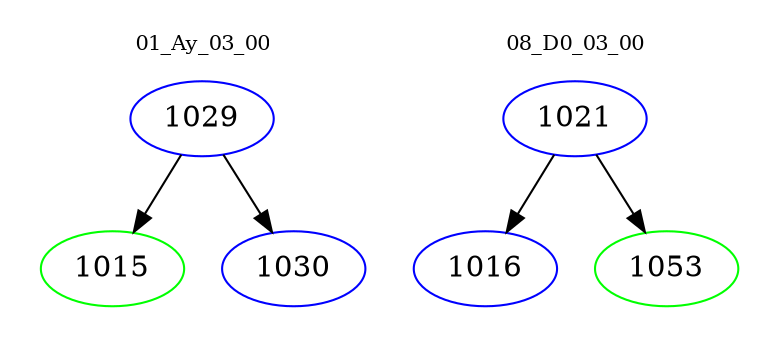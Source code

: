 digraph{
subgraph cluster_0 {
color = white
label = "01_Ay_03_00";
fontsize=10;
T0_1029 [label="1029", color="blue"]
T0_1029 -> T0_1015 [color="black"]
T0_1015 [label="1015", color="green"]
T0_1029 -> T0_1030 [color="black"]
T0_1030 [label="1030", color="blue"]
}
subgraph cluster_1 {
color = white
label = "08_D0_03_00";
fontsize=10;
T1_1021 [label="1021", color="blue"]
T1_1021 -> T1_1016 [color="black"]
T1_1016 [label="1016", color="blue"]
T1_1021 -> T1_1053 [color="black"]
T1_1053 [label="1053", color="green"]
}
}

